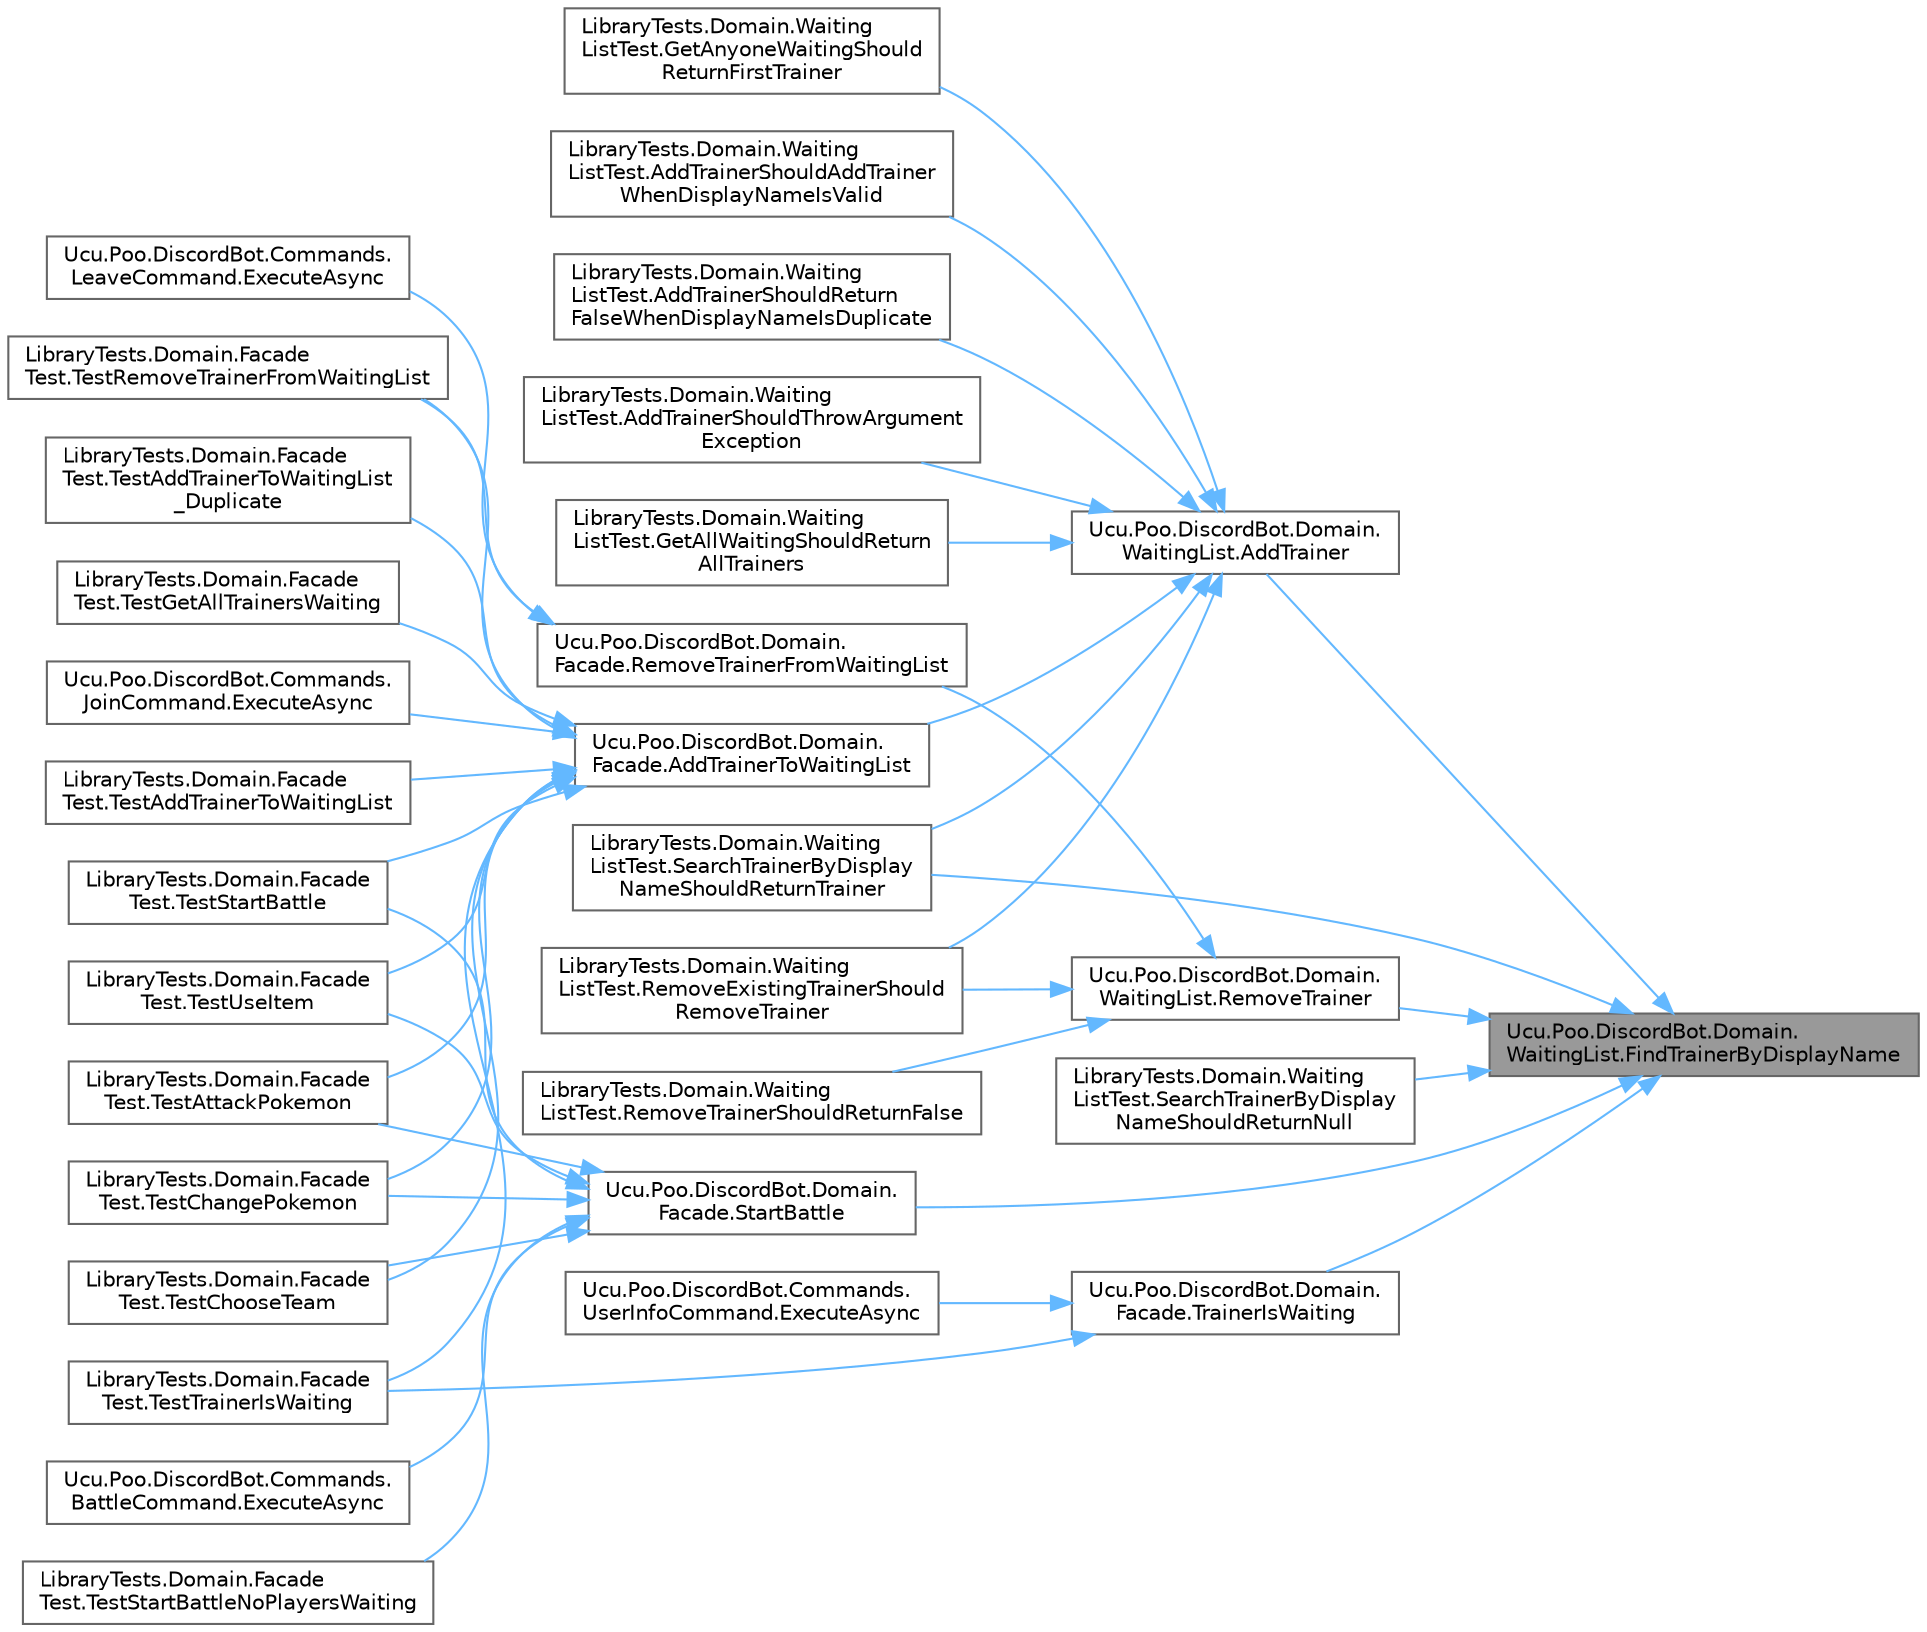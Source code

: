 digraph "Ucu.Poo.DiscordBot.Domain.WaitingList.FindTrainerByDisplayName"
{
 // INTERACTIVE_SVG=YES
 // LATEX_PDF_SIZE
  bgcolor="transparent";
  edge [fontname=Helvetica,fontsize=10,labelfontname=Helvetica,labelfontsize=10];
  node [fontname=Helvetica,fontsize=10,shape=box,height=0.2,width=0.4];
  rankdir="RL";
  Node1 [id="Node000001",label="Ucu.Poo.DiscordBot.Domain.\lWaitingList.FindTrainerByDisplayName",height=0.2,width=0.4,color="gray40", fillcolor="grey60", style="filled", fontcolor="black",tooltip="Busca un jugador por el nombre de usuario de Discord en el servidor del bot."];
  Node1 -> Node2 [id="edge1_Node000001_Node000002",dir="back",color="steelblue1",style="solid",tooltip=" "];
  Node2 [id="Node000002",label="Ucu.Poo.DiscordBot.Domain.\lWaitingList.AddTrainer",height=0.2,width=0.4,color="grey40", fillcolor="white", style="filled",URL="$classUcu_1_1Poo_1_1DiscordBot_1_1Domain_1_1WaitingList.html#ae678a5933c810f3bf198ba5fdf22509b",tooltip="Agrega un jugador a la lista de espera."];
  Node2 -> Node3 [id="edge2_Node000002_Node000003",dir="back",color="steelblue1",style="solid",tooltip=" "];
  Node3 [id="Node000003",label="LibraryTests.Domain.Waiting\lListTest.AddTrainerShouldAddTrainer\lWhenDisplayNameIsValid",height=0.2,width=0.4,color="grey40", fillcolor="white", style="filled",URL="$classLibraryTests_1_1Domain_1_1WaitingListTest.html#a4b4a72db716404d89071d9fb6319b72a",tooltip="Verifica que un entrenador se agregue correctamente si el nombre es válido."];
  Node2 -> Node4 [id="edge3_Node000002_Node000004",dir="back",color="steelblue1",style="solid",tooltip=" "];
  Node4 [id="Node000004",label="LibraryTests.Domain.Waiting\lListTest.AddTrainerShouldReturn\lFalseWhenDisplayNameIsDuplicate",height=0.2,width=0.4,color="grey40", fillcolor="white", style="filled",URL="$classLibraryTests_1_1Domain_1_1WaitingListTest.html#ac75236713fa8386674bcc89948cbc3e5",tooltip="Comprueba que no se pueda agregar un entrenador con un nombre duplicado."];
  Node2 -> Node5 [id="edge4_Node000002_Node000005",dir="back",color="steelblue1",style="solid",tooltip=" "];
  Node5 [id="Node000005",label="LibraryTests.Domain.Waiting\lListTest.AddTrainerShouldThrowArgument\lException",height=0.2,width=0.4,color="grey40", fillcolor="white", style="filled",URL="$classLibraryTests_1_1Domain_1_1WaitingListTest.html#aa4bb0e0256e3f2127cc8290b4cee173f",tooltip="Valida que se arroje una excepción si el nombre proporcionado es nulo o vacío."];
  Node2 -> Node6 [id="edge5_Node000002_Node000006",dir="back",color="steelblue1",style="solid",tooltip=" "];
  Node6 [id="Node000006",label="Ucu.Poo.DiscordBot.Domain.\lFacade.AddTrainerToWaitingList",height=0.2,width=0.4,color="grey40", fillcolor="white", style="filled",URL="$classUcu_1_1Poo_1_1DiscordBot_1_1Domain_1_1Facade.html#a376de7e42e94abce3bb7135b634345d3",tooltip="Agrega un jugador a la lista de espera."];
  Node6 -> Node7 [id="edge6_Node000006_Node000007",dir="back",color="steelblue1",style="solid",tooltip=" "];
  Node7 [id="Node000007",label="Ucu.Poo.DiscordBot.Commands.\lJoinCommand.ExecuteAsync",height=0.2,width=0.4,color="grey40", fillcolor="white", style="filled",URL="$classUcu_1_1Poo_1_1DiscordBot_1_1Commands_1_1JoinCommand.html#a062d92531fdc4682a0365fe1994c670d",tooltip="Implementa el comando 'join'. Este comando une al jugador que envía el mensaje a la lista de jugadore..."];
  Node6 -> Node8 [id="edge7_Node000006_Node000008",dir="back",color="steelblue1",style="solid",tooltip=" "];
  Node8 [id="Node000008",label="LibraryTests.Domain.Facade\lTest.TestAddTrainerToWaitingList",height=0.2,width=0.4,color="grey40", fillcolor="white", style="filled",URL="$classLibraryTests_1_1Domain_1_1FacadeTest.html#acfe347de66a35931909616ca2c53d105",tooltip="Prueba la funcionalidad de agregar un jugador a la lista de espera."];
  Node6 -> Node9 [id="edge8_Node000006_Node000009",dir="back",color="steelblue1",style="solid",tooltip=" "];
  Node9 [id="Node000009",label="LibraryTests.Domain.Facade\lTest.TestAddTrainerToWaitingList\l_Duplicate",height=0.2,width=0.4,color="grey40", fillcolor="white", style="filled",URL="$classLibraryTests_1_1Domain_1_1FacadeTest.html#af03730e1ea657bcc155ec80080b6265f",tooltip="Prueba la funcionalidad de intentar agregar un jugador duplicado a la lista de espera."];
  Node6 -> Node10 [id="edge9_Node000006_Node000010",dir="back",color="steelblue1",style="solid",tooltip=" "];
  Node10 [id="Node000010",label="LibraryTests.Domain.Facade\lTest.TestAttackPokemon",height=0.2,width=0.4,color="grey40", fillcolor="white", style="filled",URL="$classLibraryTests_1_1Domain_1_1FacadeTest.html#a7be9a2af7252b22d9c51cba977724369",tooltip="Prueba la funcionalidad de realizar un ataque con un Pokémon durante una batalla."];
  Node6 -> Node11 [id="edge10_Node000006_Node000011",dir="back",color="steelblue1",style="solid",tooltip=" "];
  Node11 [id="Node000011",label="LibraryTests.Domain.Facade\lTest.TestChangePokemon",height=0.2,width=0.4,color="grey40", fillcolor="white", style="filled",URL="$classLibraryTests_1_1Domain_1_1FacadeTest.html#ac632d11b80e25166be0ac302876780f3",tooltip="Prueba la funcionalidad de cambiar el Pokémon activo durante una batalla."];
  Node6 -> Node12 [id="edge11_Node000006_Node000012",dir="back",color="steelblue1",style="solid",tooltip=" "];
  Node12 [id="Node000012",label="LibraryTests.Domain.Facade\lTest.TestChooseTeam",height=0.2,width=0.4,color="grey40", fillcolor="white", style="filled",URL="$classLibraryTests_1_1Domain_1_1FacadeTest.html#aa438118edf550b225da0c38389d48422",tooltip="Prueba la funcionalidad de elegir un equipo de Pokémon para un jugador durante una batalla."];
  Node6 -> Node13 [id="edge12_Node000006_Node000013",dir="back",color="steelblue1",style="solid",tooltip=" "];
  Node13 [id="Node000013",label="LibraryTests.Domain.Facade\lTest.TestGetAllTrainersWaiting",height=0.2,width=0.4,color="grey40", fillcolor="white", style="filled",URL="$classLibraryTests_1_1Domain_1_1FacadeTest.html#a87a09a7a317127dc4983bf3f0bae68da",tooltip="Prueba la funcionalidad de obtener todos los jugadores esperando en la lista de espera."];
  Node6 -> Node14 [id="edge13_Node000006_Node000014",dir="back",color="steelblue1",style="solid",tooltip=" "];
  Node14 [id="Node000014",label="LibraryTests.Domain.Facade\lTest.TestRemoveTrainerFromWaitingList",height=0.2,width=0.4,color="grey40", fillcolor="white", style="filled",URL="$classLibraryTests_1_1Domain_1_1FacadeTest.html#a918c8808a50e6ba6c4e0df2767f93fa4",tooltip="Prueba la funcionalidad de remover un jugador de la lista de espera."];
  Node6 -> Node15 [id="edge14_Node000006_Node000015",dir="back",color="steelblue1",style="solid",tooltip=" "];
  Node15 [id="Node000015",label="LibraryTests.Domain.Facade\lTest.TestStartBattle",height=0.2,width=0.4,color="grey40", fillcolor="white", style="filled",URL="$classLibraryTests_1_1Domain_1_1FacadeTest.html#acd93069ec765634be5c320f959f3f509",tooltip="Prueba el inicio de una batalla entre dos jugadores."];
  Node6 -> Node16 [id="edge15_Node000006_Node000016",dir="back",color="steelblue1",style="solid",tooltip=" "];
  Node16 [id="Node000016",label="LibraryTests.Domain.Facade\lTest.TestTrainerIsWaiting",height=0.2,width=0.4,color="grey40", fillcolor="white", style="filled",URL="$classLibraryTests_1_1Domain_1_1FacadeTest.html#ad278243a23b49f8e7cc9736012893627",tooltip="Prueba la funcionalidad de verificar si un jugador está esperando en la lista de espera."];
  Node6 -> Node17 [id="edge16_Node000006_Node000017",dir="back",color="steelblue1",style="solid",tooltip=" "];
  Node17 [id="Node000017",label="LibraryTests.Domain.Facade\lTest.TestUseItem",height=0.2,width=0.4,color="grey40", fillcolor="white", style="filled",URL="$classLibraryTests_1_1Domain_1_1FacadeTest.html#a5d58c2e7e38f177c67df40f285c5f222",tooltip="Prueba la funcionalidad de usar un ítem durante una batalla."];
  Node2 -> Node18 [id="edge17_Node000002_Node000018",dir="back",color="steelblue1",style="solid",tooltip=" "];
  Node18 [id="Node000018",label="LibraryTests.Domain.Waiting\lListTest.GetAllWaitingShouldReturn\lAllTrainers",height=0.2,width=0.4,color="grey40", fillcolor="white", style="filled",URL="$classLibraryTests_1_1Domain_1_1WaitingListTest.html#a6aa5b700c543e715f081ea8288515253",tooltip="Verifica que se puedan obtener todos los entrenadores en espera."];
  Node2 -> Node19 [id="edge18_Node000002_Node000019",dir="back",color="steelblue1",style="solid",tooltip=" "];
  Node19 [id="Node000019",label="LibraryTests.Domain.Waiting\lListTest.GetAnyoneWaitingShould\lReturnFirstTrainer",height=0.2,width=0.4,color="grey40", fillcolor="white", style="filled",URL="$classLibraryTests_1_1Domain_1_1WaitingListTest.html#a30dfba836e3f8ca2b9807b0f0524b031",tooltip="Valida que se obtenga el primer entrenador de la lista cuando hay entrenadores esperando."];
  Node2 -> Node20 [id="edge19_Node000002_Node000020",dir="back",color="steelblue1",style="solid",tooltip=" "];
  Node20 [id="Node000020",label="LibraryTests.Domain.Waiting\lListTest.RemoveExistingTrainerShould\lRemoveTrainer",height=0.2,width=0.4,color="grey40", fillcolor="white", style="filled",URL="$classLibraryTests_1_1Domain_1_1WaitingListTest.html#a0e9ba6ac70b2583bb8e6e5822852c54c",tooltip="Verifica que se pueda eliminar correctamente a un entrenador existente."];
  Node2 -> Node21 [id="edge20_Node000002_Node000021",dir="back",color="steelblue1",style="solid",tooltip=" "];
  Node21 [id="Node000021",label="LibraryTests.Domain.Waiting\lListTest.SearchTrainerByDisplay\lNameShouldReturnTrainer",height=0.2,width=0.4,color="grey40", fillcolor="white", style="filled",URL="$classLibraryTests_1_1Domain_1_1WaitingListTest.html#a396505909ff6255e5bc7f93aeef9ee14",tooltip="Verifica que se pueda encontrar a un entrenador por su nombre si existe en la lista."];
  Node1 -> Node22 [id="edge21_Node000001_Node000022",dir="back",color="steelblue1",style="solid",tooltip=" "];
  Node22 [id="Node000022",label="Ucu.Poo.DiscordBot.Domain.\lWaitingList.RemoveTrainer",height=0.2,width=0.4,color="grey40", fillcolor="white", style="filled",URL="$classUcu_1_1Poo_1_1DiscordBot_1_1Domain_1_1WaitingList.html#ad818a340d93c88620709d05b930db946",tooltip="Remueve un jugador de la lista de espera."];
  Node22 -> Node20 [id="edge22_Node000022_Node000020",dir="back",color="steelblue1",style="solid",tooltip=" "];
  Node22 -> Node23 [id="edge23_Node000022_Node000023",dir="back",color="steelblue1",style="solid",tooltip=" "];
  Node23 [id="Node000023",label="Ucu.Poo.DiscordBot.Domain.\lFacade.RemoveTrainerFromWaitingList",height=0.2,width=0.4,color="grey40", fillcolor="white", style="filled",URL="$classUcu_1_1Poo_1_1DiscordBot_1_1Domain_1_1Facade.html#a89a4414772440d41adf0930bff407a7e",tooltip="Remueve un jugador de la lista de espera."];
  Node23 -> Node24 [id="edge24_Node000023_Node000024",dir="back",color="steelblue1",style="solid",tooltip=" "];
  Node24 [id="Node000024",label="Ucu.Poo.DiscordBot.Commands.\lLeaveCommand.ExecuteAsync",height=0.2,width=0.4,color="grey40", fillcolor="white", style="filled",URL="$classUcu_1_1Poo_1_1DiscordBot_1_1Commands_1_1LeaveCommand.html#a4d859d792ce4f73491ea0108dd881f9f",tooltip="Implementa el comando 'leave' del bot. Este comando remueve el jugador que envía el mensaje de la lis..."];
  Node23 -> Node14 [id="edge25_Node000023_Node000014",dir="back",color="steelblue1",style="solid",tooltip=" "];
  Node22 -> Node25 [id="edge26_Node000022_Node000025",dir="back",color="steelblue1",style="solid",tooltip=" "];
  Node25 [id="Node000025",label="LibraryTests.Domain.Waiting\lListTest.RemoveTrainerShouldReturnFalse",height=0.2,width=0.4,color="grey40", fillcolor="white", style="filled",URL="$classLibraryTests_1_1Domain_1_1WaitingListTest.html#a56abba81fd9d7d9c6995090c2d97cb31",tooltip="Comprueba que intentar eliminar un entrenador inexistente retorne false."];
  Node1 -> Node26 [id="edge27_Node000001_Node000026",dir="back",color="steelblue1",style="solid",tooltip=" "];
  Node26 [id="Node000026",label="LibraryTests.Domain.Waiting\lListTest.SearchTrainerByDisplay\lNameShouldReturnNull",height=0.2,width=0.4,color="grey40", fillcolor="white", style="filled",URL="$classLibraryTests_1_1Domain_1_1WaitingListTest.html#a46ca43001a0418bde6aa7a8841bc9d23",tooltip="Comprueba que buscar a un entrenador inexistente retorne null."];
  Node1 -> Node21 [id="edge28_Node000001_Node000021",dir="back",color="steelblue1",style="solid",tooltip=" "];
  Node1 -> Node27 [id="edge29_Node000001_Node000027",dir="back",color="steelblue1",style="solid",tooltip=" "];
  Node27 [id="Node000027",label="Ucu.Poo.DiscordBot.Domain.\lFacade.StartBattle",height=0.2,width=0.4,color="grey40", fillcolor="white", style="filled",URL="$classUcu_1_1Poo_1_1DiscordBot_1_1Domain_1_1Facade.html#a19265138428026d4508ca0a462459191",tooltip="Crea una batalla entre dos jugadores."];
  Node27 -> Node28 [id="edge30_Node000027_Node000028",dir="back",color="steelblue1",style="solid",tooltip=" "];
  Node28 [id="Node000028",label="Ucu.Poo.DiscordBot.Commands.\lBattleCommand.ExecuteAsync",height=0.2,width=0.4,color="grey40", fillcolor="white", style="filled",URL="$classUcu_1_1Poo_1_1DiscordBot_1_1Commands_1_1BattleCommand.html#a5f42bdfae38e86ea755d9b628faac5ba",tooltip="Implementa el comando 'battle'. Este comando une al jugador que envía el mensaje a la lista de jugado..."];
  Node27 -> Node10 [id="edge31_Node000027_Node000010",dir="back",color="steelblue1",style="solid",tooltip=" "];
  Node27 -> Node11 [id="edge32_Node000027_Node000011",dir="back",color="steelblue1",style="solid",tooltip=" "];
  Node27 -> Node12 [id="edge33_Node000027_Node000012",dir="back",color="steelblue1",style="solid",tooltip=" "];
  Node27 -> Node15 [id="edge34_Node000027_Node000015",dir="back",color="steelblue1",style="solid",tooltip=" "];
  Node27 -> Node29 [id="edge35_Node000027_Node000029",dir="back",color="steelblue1",style="solid",tooltip=" "];
  Node29 [id="Node000029",label="LibraryTests.Domain.Facade\lTest.TestStartBattleNoPlayersWaiting",height=0.2,width=0.4,color="grey40", fillcolor="white", style="filled",URL="$classLibraryTests_1_1Domain_1_1FacadeTest.html#ae2d81b76335694d6e8947bbd37ec3a3d",tooltip="Prueba el comportamiento cuando no hay jugadores esperando en la lista."];
  Node27 -> Node17 [id="edge36_Node000027_Node000017",dir="back",color="steelblue1",style="solid",tooltip=" "];
  Node1 -> Node30 [id="edge37_Node000001_Node000030",dir="back",color="steelblue1",style="solid",tooltip=" "];
  Node30 [id="Node000030",label="Ucu.Poo.DiscordBot.Domain.\lFacade.TrainerIsWaiting",height=0.2,width=0.4,color="grey40", fillcolor="white", style="filled",URL="$classUcu_1_1Poo_1_1DiscordBot_1_1Domain_1_1Facade.html#a5e0b1d9ca1347c92c36a3a336e902152",tooltip="Determina si un jugador está esperando para jugar."];
  Node30 -> Node31 [id="edge38_Node000030_Node000031",dir="back",color="steelblue1",style="solid",tooltip=" "];
  Node31 [id="Node000031",label="Ucu.Poo.DiscordBot.Commands.\lUserInfoCommand.ExecuteAsync",height=0.2,width=0.4,color="grey40", fillcolor="white", style="filled",URL="$classUcu_1_1Poo_1_1DiscordBot_1_1Commands_1_1UserInfoCommand.html#a5e581dd5e7b25f3ca326f4b8e838d1a5",tooltip="Implementa el comando 'userinfo', alias 'who' o 'whois' del bot."];
  Node30 -> Node16 [id="edge39_Node000030_Node000016",dir="back",color="steelblue1",style="solid",tooltip=" "];
}
